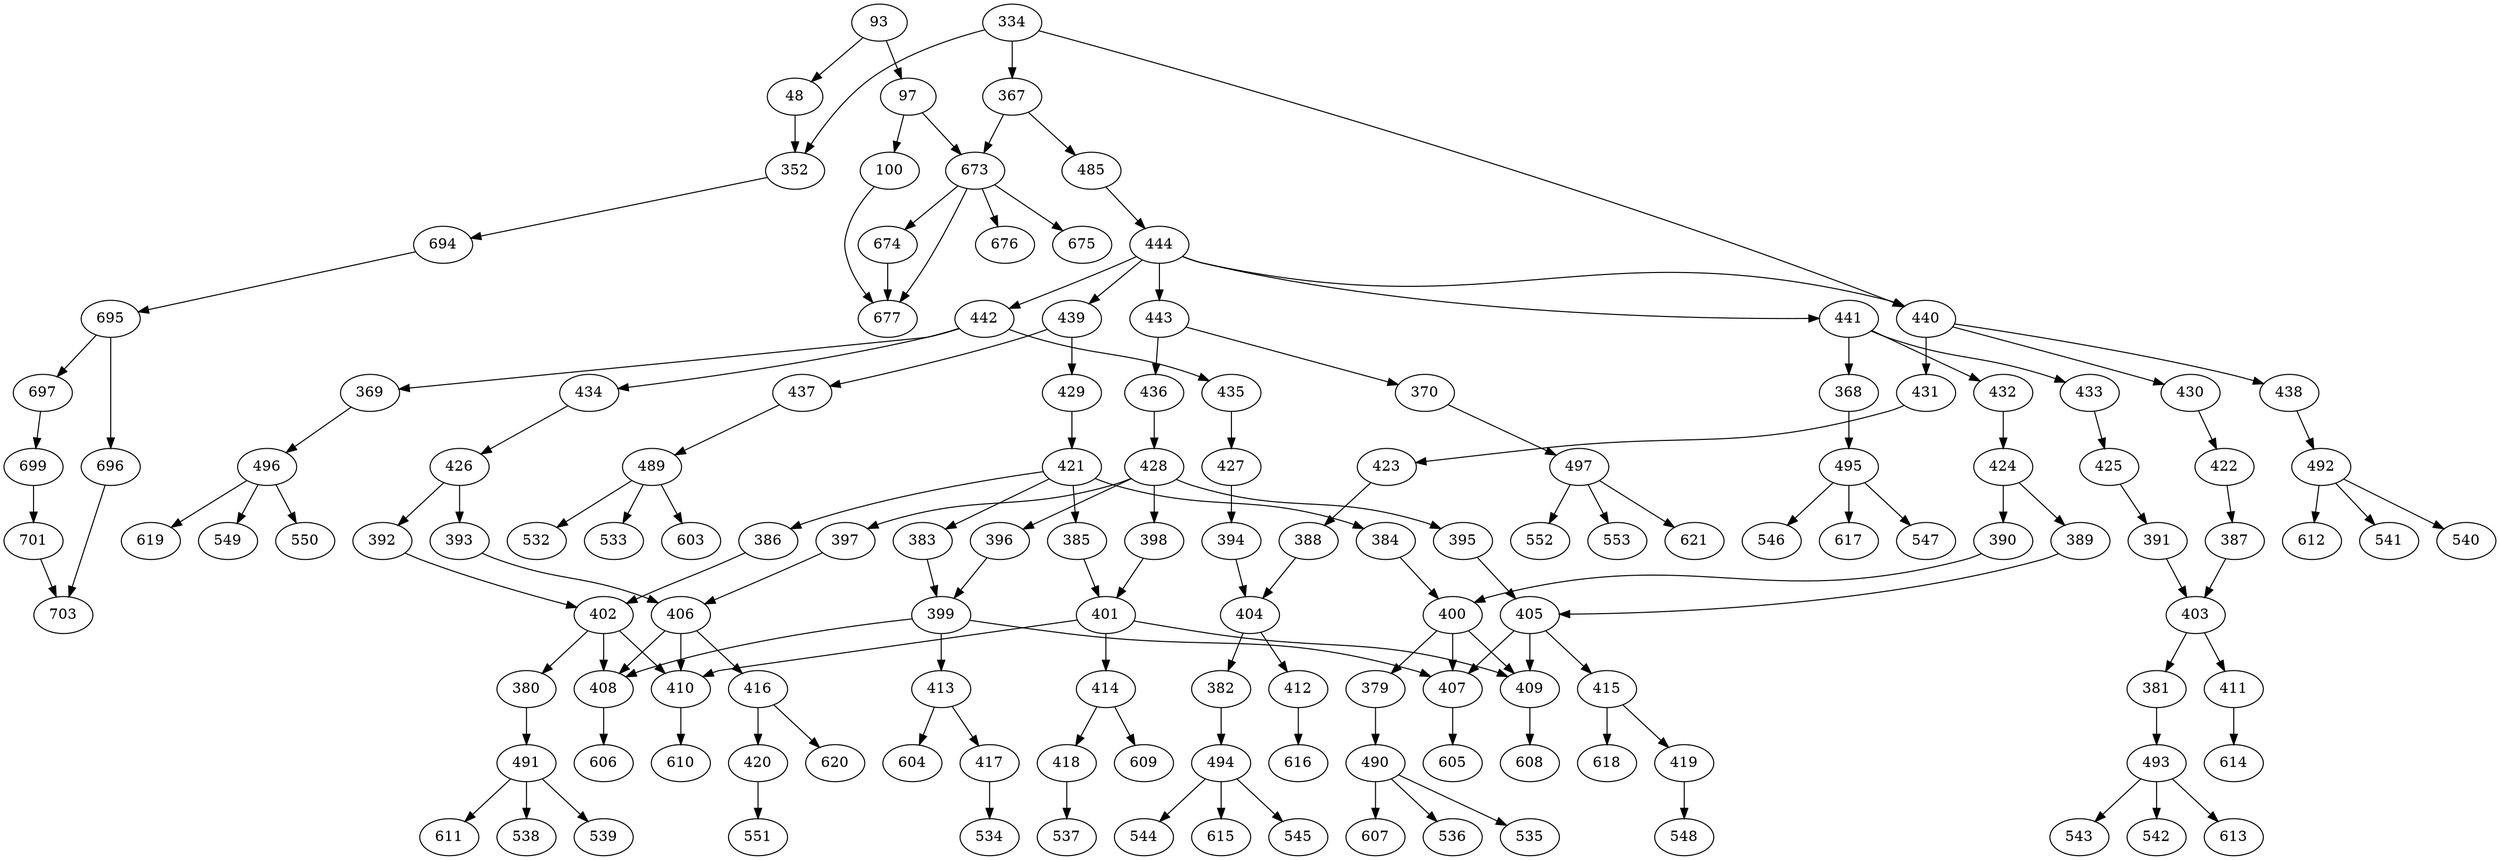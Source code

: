 digraph {
  "97";
  "694";
  "422";
  "427";
  "604";
  "352";
  "417";
  "400";
  "379";
  "414";
  "496";
  "619";
  "439";
  "436";
  "389";
  "367";
  "609";
  "618";
  "485";
  "434";
  "397";
  "430";
  "387";
  "424";
  "48";
  "404";
  "535";
  "384";
  "415";
  "613";
  "440";
  "533";
  "548";
  "401";
  "388";
  "537";
  "607";
  "492";
  "701";
  "549";
  "605";
  "412";
  "393";
  "546";
  "490";
  "100";
  "429";
  "405";
  "621";
  "435";
  "612";
  "410";
  "423";
  "402";
  "407";
  "369";
  "399";
  "552";
  "673";
  "494";
  "431";
  "541";
  "395";
  "611";
  "421";
  "703";
  "696";
  "370";
  "443";
  "545";
  "540";
  "553";
  "677";
  "413";
  "368";
  "382";
  "676";
  "385";
  "550";
  "428";
  "491";
  "699";
  "406";
  "432";
  "544";
  "551";
  "93";
  "675";
  "420";
  "383";
  "391";
  "610";
  "674";
  "381";
  "425";
  "493";
  "543";
  "437";
  "608";
  "408";
  "614";
  "534";
  "497";
  "495";
  "390";
  "433";
  "334";
  "398";
  "617";
  "419";
  "441";
  "603";
  "426";
  "442";
  "542";
  "697";
  "606";
  "538";
  "616";
  "418";
  "380";
  "695";
  "620";
  "489";
  "615";
  "547";
  "394";
  "416";
  "532";
  "444";
  "411";
  "386";
  "409";
  "403";
  "539";
  "396";
  "392";
  "438";
  "536";
  "93" -> "48";
  "93" -> "97";
  "334" -> "352";
  "334" -> "367";
  "334" -> "440";
  "48" -> "352";
  "97" -> "100";
  "97" -> "673";
  "352" -> "694";
  "367" -> "485";
  "367" -> "673";
  "440" -> "430";
  "440" -> "431";
  "440" -> "438";
  "100" -> "677";
  "673" -> "674";
  "673" -> "675";
  "673" -> "676";
  "673" -> "677";
  "694" -> "695";
  "485" -> "444";
  "430" -> "422";
  "431" -> "423";
  "438" -> "492";
  "674" -> "677";
  "695" -> "696";
  "695" -> "697";
  "444" -> "439";
  "444" -> "440";
  "444" -> "441";
  "444" -> "442";
  "444" -> "443";
  "422" -> "387";
  "423" -> "388";
  "492" -> "540";
  "492" -> "541";
  "492" -> "612";
  "696" -> "703";
  "697" -> "699";
  "439" -> "429";
  "439" -> "437";
  "441" -> "368";
  "441" -> "432";
  "441" -> "433";
  "442" -> "369";
  "442" -> "434";
  "442" -> "435";
  "443" -> "370";
  "443" -> "436";
  "387" -> "403";
  "388" -> "404";
  "699" -> "701";
  "429" -> "421";
  "437" -> "489";
  "368" -> "495";
  "432" -> "424";
  "433" -> "425";
  "369" -> "496";
  "434" -> "426";
  "435" -> "427";
  "370" -> "497";
  "436" -> "428";
  "403" -> "381";
  "403" -> "411";
  "404" -> "382";
  "404" -> "412";
  "701" -> "703";
  "421" -> "383";
  "421" -> "384";
  "421" -> "385";
  "421" -> "386";
  "489" -> "532";
  "489" -> "533";
  "489" -> "603";
  "495" -> "546";
  "495" -> "547";
  "495" -> "617";
  "424" -> "389";
  "424" -> "390";
  "425" -> "391";
  "496" -> "549";
  "496" -> "550";
  "496" -> "619";
  "426" -> "392";
  "426" -> "393";
  "427" -> "394";
  "497" -> "552";
  "497" -> "553";
  "497" -> "621";
  "428" -> "395";
  "428" -> "396";
  "428" -> "397";
  "428" -> "398";
  "381" -> "493";
  "411" -> "614";
  "382" -> "494";
  "412" -> "616";
  "383" -> "399";
  "384" -> "400";
  "385" -> "401";
  "386" -> "402";
  "389" -> "405";
  "390" -> "400";
  "391" -> "403";
  "392" -> "402";
  "393" -> "406";
  "394" -> "404";
  "395" -> "405";
  "396" -> "399";
  "397" -> "406";
  "398" -> "401";
  "493" -> "542";
  "493" -> "543";
  "493" -> "613";
  "494" -> "544";
  "494" -> "545";
  "494" -> "615";
  "399" -> "407";
  "399" -> "408";
  "399" -> "413";
  "400" -> "379";
  "400" -> "407";
  "400" -> "409";
  "401" -> "409";
  "401" -> "410";
  "401" -> "414";
  "402" -> "380";
  "402" -> "408";
  "402" -> "410";
  "405" -> "407";
  "405" -> "409";
  "405" -> "415";
  "406" -> "408";
  "406" -> "410";
  "406" -> "416";
  "407" -> "605";
  "408" -> "606";
  "413" -> "417";
  "413" -> "604";
  "379" -> "490";
  "409" -> "608";
  "410" -> "610";
  "414" -> "418";
  "414" -> "609";
  "380" -> "491";
  "415" -> "419";
  "415" -> "618";
  "416" -> "420";
  "416" -> "620";
  "417" -> "534";
  "490" -> "535";
  "490" -> "536";
  "490" -> "607";
  "418" -> "537";
  "491" -> "538";
  "491" -> "539";
  "491" -> "611";
  "419" -> "548";
  "420" -> "551";
}
